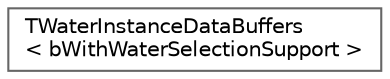 digraph "Graphical Class Hierarchy"
{
 // INTERACTIVE_SVG=YES
 // LATEX_PDF_SIZE
  bgcolor="transparent";
  edge [fontname=Helvetica,fontsize=10,labelfontname=Helvetica,labelfontsize=10];
  node [fontname=Helvetica,fontsize=10,shape=box,height=0.2,width=0.4];
  rankdir="LR";
  Node0 [id="Node000000",label="TWaterInstanceDataBuffers\l\< bWithWaterSelectionSupport \>",height=0.2,width=0.4,color="grey40", fillcolor="white", style="filled",URL="$d8/d86/classTWaterInstanceDataBuffers.html",tooltip=" "];
}
